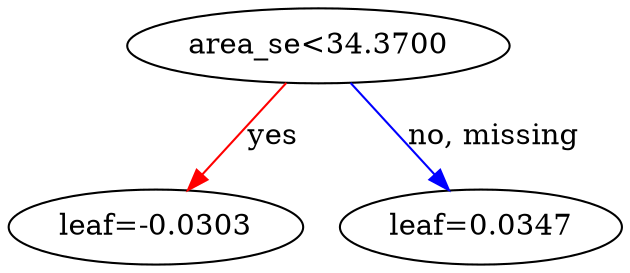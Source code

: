 digraph {
    graph [ rankdir=TB ]
    graph [ rankdir="UD" ]

    0 [ label="area_se<34.3700" ]
    0 -> 1 [label="yes" color="#FF0000"]
    0 -> 2 [label="no, missing" color="#0000FF"]

    1 [ label="leaf=-0.0303" ]

    2 [ label="leaf=0.0347" ]
}
